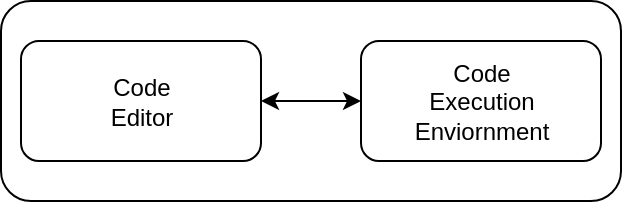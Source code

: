 <?xml version="1.0" encoding="UTF-8"?>
<mxGraphModel dx="946" dy="646" grid="1" gridSize="10" guides="1" tooltips="1" connect="1" arrows="1" fold="1" page="1" pageScale="1" pageWidth="1169" pageHeight="827" math="0" shadow="0"><root><mxCell id="0"/><mxCell id="1" parent="0"/><mxCell id="bQshO8CagN2tSSJTzk_A-1" value="" style="group" parent="1" vertex="1" connectable="0"><mxGeometry x="57.5" y="73.5" width="310" height="100" as="geometry"/></mxCell><mxCell id="bQshO8CagN2tSSJTzk_A-2" value="" style="rounded=1;whiteSpace=wrap;html=1;" parent="bQshO8CagN2tSSJTzk_A-1" vertex="1"><mxGeometry width="310" height="100" as="geometry"/></mxCell><mxCell id="bQshO8CagN2tSSJTzk_A-3" value="Code&lt;br&gt;Editor&lt;br&gt;" style="rounded=1;whiteSpace=wrap;html=1;" parent="bQshO8CagN2tSSJTzk_A-1" vertex="1"><mxGeometry x="10" y="20" width="120" height="60" as="geometry"/></mxCell><mxCell id="bQshO8CagN2tSSJTzk_A-4" value="Code&lt;br&gt;Execution&lt;br&gt;Enviornment&lt;br&gt;" style="rounded=1;whiteSpace=wrap;html=1;" parent="bQshO8CagN2tSSJTzk_A-1" vertex="1"><mxGeometry x="180" y="20" width="120" height="60" as="geometry"/></mxCell><mxCell id="bQshO8CagN2tSSJTzk_A-5" value="" style="endArrow=classic;startArrow=classic;html=1;entryX=0;entryY=0.5;entryDx=0;entryDy=0;exitX=1;exitY=0.5;exitDx=0;exitDy=0;" parent="bQshO8CagN2tSSJTzk_A-1" source="bQshO8CagN2tSSJTzk_A-3" target="bQshO8CagN2tSSJTzk_A-4" edge="1"><mxGeometry width="50" height="50" relative="1" as="geometry"><mxPoint x="10" y="150" as="sourcePoint"/><mxPoint x="60" y="100" as="targetPoint"/></mxGeometry></mxCell></root></mxGraphModel>